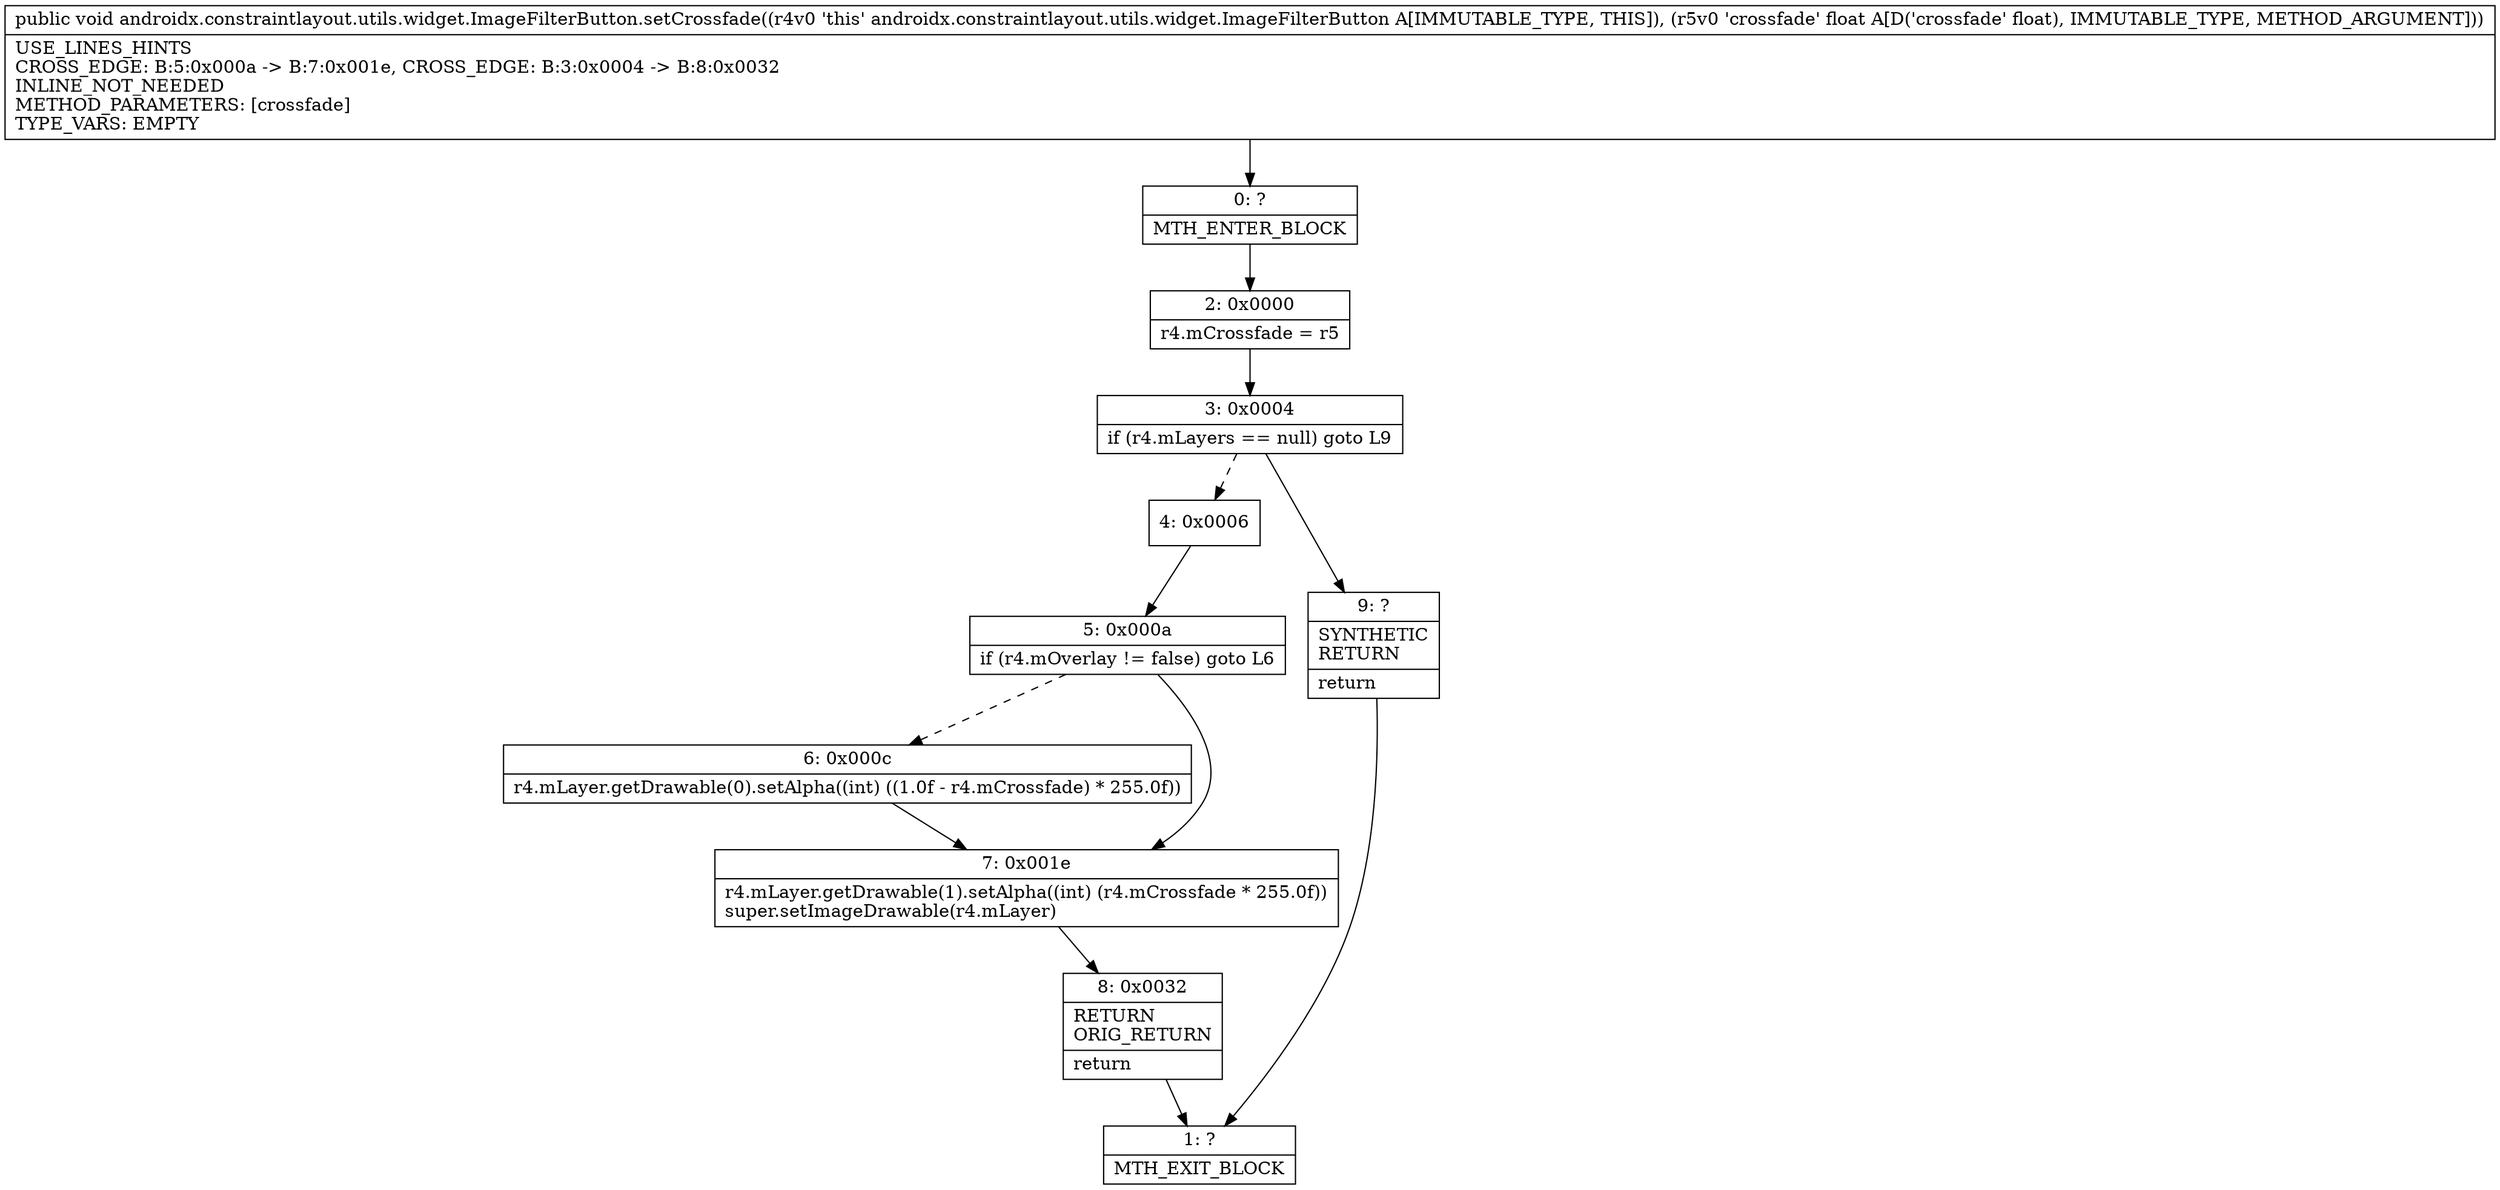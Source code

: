 digraph "CFG forandroidx.constraintlayout.utils.widget.ImageFilterButton.setCrossfade(F)V" {
Node_0 [shape=record,label="{0\:\ ?|MTH_ENTER_BLOCK\l}"];
Node_2 [shape=record,label="{2\:\ 0x0000|r4.mCrossfade = r5\l}"];
Node_3 [shape=record,label="{3\:\ 0x0004|if (r4.mLayers == null) goto L9\l}"];
Node_4 [shape=record,label="{4\:\ 0x0006}"];
Node_5 [shape=record,label="{5\:\ 0x000a|if (r4.mOverlay != false) goto L6\l}"];
Node_6 [shape=record,label="{6\:\ 0x000c|r4.mLayer.getDrawable(0).setAlpha((int) ((1.0f \- r4.mCrossfade) * 255.0f))\l}"];
Node_7 [shape=record,label="{7\:\ 0x001e|r4.mLayer.getDrawable(1).setAlpha((int) (r4.mCrossfade * 255.0f))\lsuper.setImageDrawable(r4.mLayer)\l}"];
Node_8 [shape=record,label="{8\:\ 0x0032|RETURN\lORIG_RETURN\l|return\l}"];
Node_1 [shape=record,label="{1\:\ ?|MTH_EXIT_BLOCK\l}"];
Node_9 [shape=record,label="{9\:\ ?|SYNTHETIC\lRETURN\l|return\l}"];
MethodNode[shape=record,label="{public void androidx.constraintlayout.utils.widget.ImageFilterButton.setCrossfade((r4v0 'this' androidx.constraintlayout.utils.widget.ImageFilterButton A[IMMUTABLE_TYPE, THIS]), (r5v0 'crossfade' float A[D('crossfade' float), IMMUTABLE_TYPE, METHOD_ARGUMENT]))  | USE_LINES_HINTS\lCROSS_EDGE: B:5:0x000a \-\> B:7:0x001e, CROSS_EDGE: B:3:0x0004 \-\> B:8:0x0032\lINLINE_NOT_NEEDED\lMETHOD_PARAMETERS: [crossfade]\lTYPE_VARS: EMPTY\l}"];
MethodNode -> Node_0;Node_0 -> Node_2;
Node_2 -> Node_3;
Node_3 -> Node_4[style=dashed];
Node_3 -> Node_9;
Node_4 -> Node_5;
Node_5 -> Node_6[style=dashed];
Node_5 -> Node_7;
Node_6 -> Node_7;
Node_7 -> Node_8;
Node_8 -> Node_1;
Node_9 -> Node_1;
}

